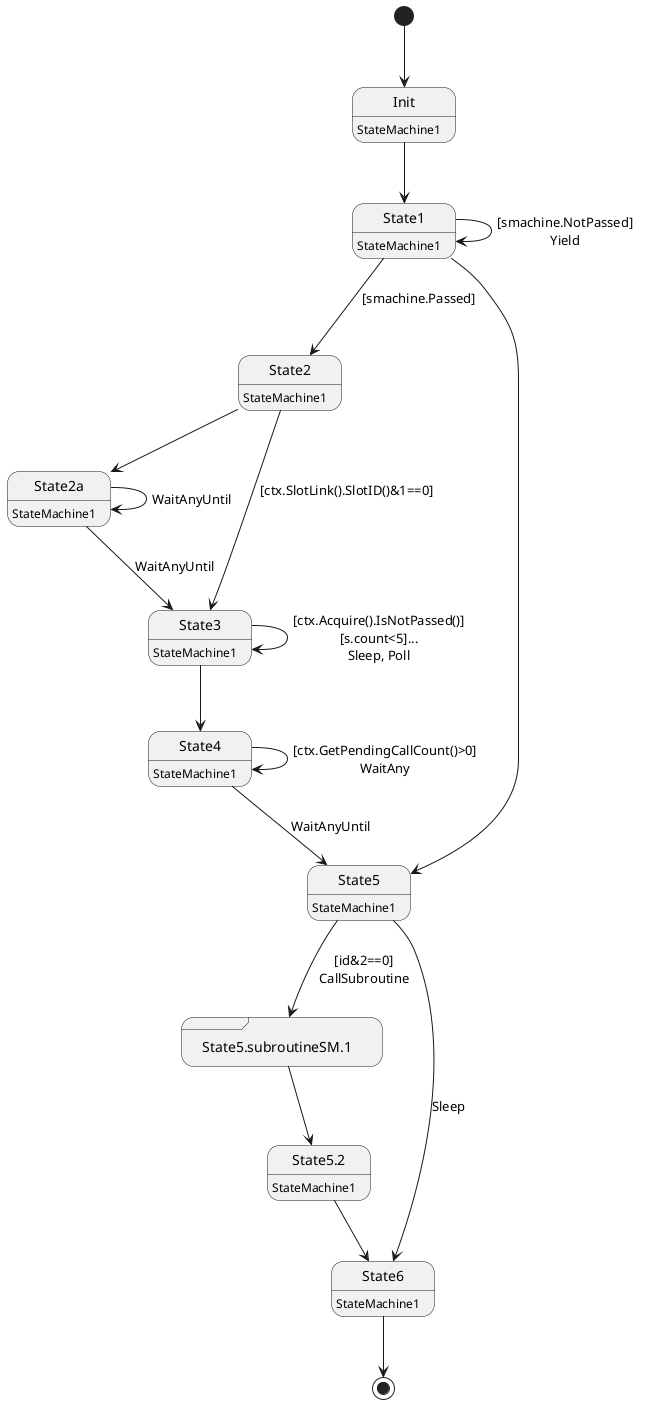 @startuml
state "Init" as T00_S001
T00_S001 : StateMachine1
[*] --> T00_S001
T00_S001 --> T00_S002
state "State1" as T00_S002
T00_S002 : StateMachine1
T00_S002 --> T00_S003 : [smachine.Passed]\n
T00_S002 -> T00_S002 : [smachine.NotPassed]\nYield
T00_S002 --> T00_S007
state "State2" as T00_S003
T00_S003 : StateMachine1
T00_S003 --> T00_S005 : [ctx.SlotLink().SlotID()&1==0]\n
T00_S003 --> T00_S004
state "State2a" as T00_S004
T00_S004 : StateMachine1
T00_S004 -> T00_S004 : WaitAnyUntil
T00_S004 --> T00_S005 : WaitAnyUntil
state "State3" as T00_S005
T00_S005 : StateMachine1
T00_S005 -> T00_S005 : [ctx.Acquire().IsNotPassed()]\n[s.count<5]...\nSleep, Poll
T00_S005 --> T00_S006
state "State4" as T00_S006
T00_S006 : StateMachine1
T00_S006 -> T00_S006 : [ctx.GetPendingCallCount()>0]\nWaitAny
T00_S006 --> T00_S007 : WaitAnyUntil
state "State5" as T00_S007
T00_S007 : StateMachine1
T00_S007 --> T00_S008 : [id&2==0]\nCallSubroutine
T00_S007 --> T00_S010 : Sleep
state "State5.2" as T00_S009
T00_S009 : StateMachine1
T00_S009 --> T00_S010
state "State5.subroutineSM.1" as T00_S008 <<sdlreceive>>
T00_S008 --> T00_S009
state "State6" as T00_S010
T00_S010 : StateMachine1
T00_S010 -->[*]
@enduml
